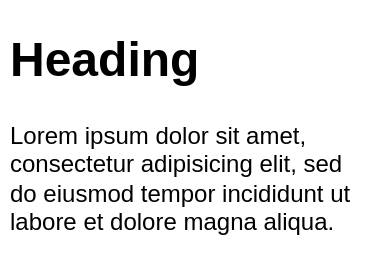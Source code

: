<mxfile version="21.3.2" type="github">
  <diagram name="Page-1" id="hOHLj7eHVCTeLZkkrZWQ">
    <mxGraphModel dx="1241" dy="706" grid="1" gridSize="10" guides="1" tooltips="1" connect="1" arrows="1" fold="1" page="1" pageScale="1" pageWidth="827" pageHeight="1169" math="0" shadow="0">
      <root>
        <mxCell id="0" />
        <mxCell id="1" parent="0" />
        <mxCell id="JjsYryWrONy0HwZaOKqp-1" value="&lt;h1&gt;Heading&lt;/h1&gt;&lt;p&gt;Lorem ipsum dolor sit amet, consectetur adipisicing elit, sed do eiusmod tempor incididunt ut labore et dolore magna aliqua.&lt;/p&gt;" style="text;html=1;strokeColor=none;fillColor=none;spacing=5;spacingTop=-20;whiteSpace=wrap;overflow=hidden;rounded=0;" vertex="1" parent="1">
          <mxGeometry x="320" y="300" width="190" height="120" as="geometry" />
        </mxCell>
      </root>
    </mxGraphModel>
  </diagram>
</mxfile>
